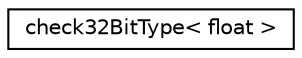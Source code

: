 digraph "Graphical Class Hierarchy"
{
  edge [fontname="Helvetica",fontsize="10",labelfontname="Helvetica",labelfontsize="10"];
  node [fontname="Helvetica",fontsize="10",shape=record];
  rankdir="LR";
  Node1 [label="check32BitType\< float \>",height=0.2,width=0.4,color="black", fillcolor="white", style="filled",URL="$structcheck32_bit_type_3_01float_01_4.html"];
}
